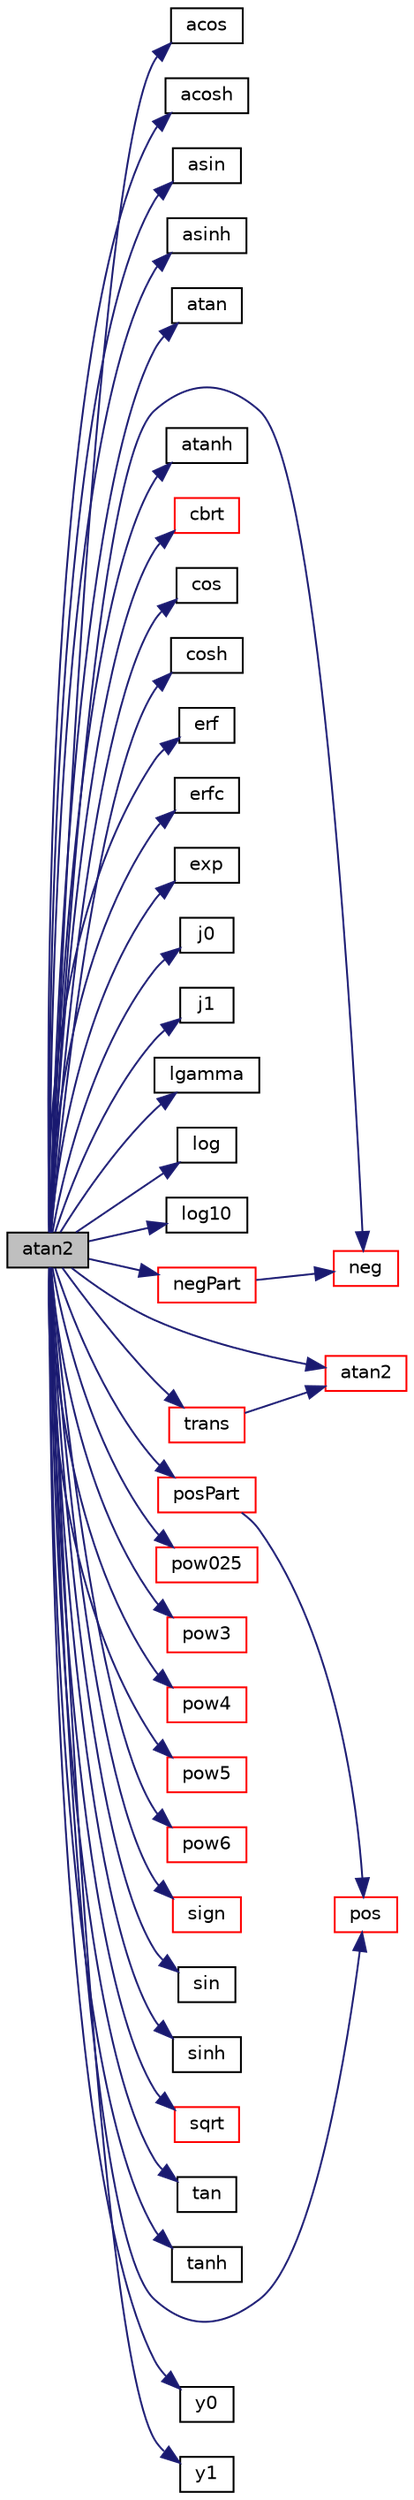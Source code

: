 digraph "atan2"
{
  bgcolor="transparent";
  edge [fontname="Helvetica",fontsize="10",labelfontname="Helvetica",labelfontsize="10"];
  node [fontname="Helvetica",fontsize="10",shape=record];
  rankdir="LR";
  Node1 [label="atan2",height=0.2,width=0.4,color="black", fillcolor="grey75", style="filled", fontcolor="black"];
  Node1 -> Node2 [color="midnightblue",fontsize="10",style="solid",fontname="Helvetica"];
  Node2 [label="acos",height=0.2,width=0.4,color="black",URL="$a10974.html#af1788b4e662ef398105742fd8bc861fc"];
  Node1 -> Node3 [color="midnightblue",fontsize="10",style="solid",fontname="Helvetica"];
  Node3 [label="acosh",height=0.2,width=0.4,color="black",URL="$a10974.html#a7ee7684456285ef2d4ad2bfc1acc70eb"];
  Node1 -> Node4 [color="midnightblue",fontsize="10",style="solid",fontname="Helvetica"];
  Node4 [label="asin",height=0.2,width=0.4,color="black",URL="$a10974.html#a0f833aaca51130190a5001a7e5392f8a"];
  Node1 -> Node5 [color="midnightblue",fontsize="10",style="solid",fontname="Helvetica"];
  Node5 [label="asinh",height=0.2,width=0.4,color="black",URL="$a10974.html#afc919e4571e2718bd0928d9fe9fe05d9"];
  Node1 -> Node6 [color="midnightblue",fontsize="10",style="solid",fontname="Helvetica"];
  Node6 [label="atan",height=0.2,width=0.4,color="black",URL="$a10974.html#ad6eae891a1f3036557375a5820d2aedd"];
  Node1 -> Node7 [color="midnightblue",fontsize="10",style="solid",fontname="Helvetica"];
  Node7 [label="atan2",height=0.2,width=0.4,color="red",URL="$a10974.html#a7c3244436f5bb68e49184c00b86ccc8d"];
  Node1 -> Node8 [color="midnightblue",fontsize="10",style="solid",fontname="Helvetica"];
  Node8 [label="atanh",height=0.2,width=0.4,color="black",URL="$a10974.html#ab0b04d3c17f60b6d0e1b94965732788a"];
  Node1 -> Node9 [color="midnightblue",fontsize="10",style="solid",fontname="Helvetica"];
  Node9 [label="cbrt",height=0.2,width=0.4,color="red",URL="$a10974.html#aca0b7feea326c0e1e9e04078a319d019"];
  Node1 -> Node10 [color="midnightblue",fontsize="10",style="solid",fontname="Helvetica"];
  Node10 [label="cos",height=0.2,width=0.4,color="black",URL="$a10974.html#aebb41a148f7cf44b63e12f69e487e49f"];
  Node1 -> Node11 [color="midnightblue",fontsize="10",style="solid",fontname="Helvetica"];
  Node11 [label="cosh",height=0.2,width=0.4,color="black",URL="$a10974.html#a3932d96c91c4cd6e04cf952338e7b5db"];
  Node1 -> Node12 [color="midnightblue",fontsize="10",style="solid",fontname="Helvetica"];
  Node12 [label="erf",height=0.2,width=0.4,color="black",URL="$a10974.html#a4ca8212bed8b44f128676f95c4d62bf3"];
  Node1 -> Node13 [color="midnightblue",fontsize="10",style="solid",fontname="Helvetica"];
  Node13 [label="erfc",height=0.2,width=0.4,color="black",URL="$a10974.html#a0bf32f01fb2ed3b691fdcd0bd8b182df"];
  Node1 -> Node14 [color="midnightblue",fontsize="10",style="solid",fontname="Helvetica"];
  Node14 [label="exp",height=0.2,width=0.4,color="black",URL="$a10974.html#a12bca6c677fcf0977532179c3cb9bb89"];
  Node1 -> Node15 [color="midnightblue",fontsize="10",style="solid",fontname="Helvetica"];
  Node15 [label="j0",height=0.2,width=0.4,color="black",URL="$a10974.html#af49d6e159102d039821a05477b87e44e"];
  Node1 -> Node16 [color="midnightblue",fontsize="10",style="solid",fontname="Helvetica"];
  Node16 [label="j1",height=0.2,width=0.4,color="black",URL="$a10974.html#a2c78c31adb3b8f2a95560d188aecdbec"];
  Node1 -> Node17 [color="midnightblue",fontsize="10",style="solid",fontname="Helvetica"];
  Node17 [label="lgamma",height=0.2,width=0.4,color="black",URL="$a10974.html#a26ec6e5e1885acc36bdb70464a4d694e"];
  Node1 -> Node18 [color="midnightblue",fontsize="10",style="solid",fontname="Helvetica"];
  Node18 [label="log",height=0.2,width=0.4,color="black",URL="$a10974.html#a6e89590da9859ad497977e08f110d4b5"];
  Node1 -> Node19 [color="midnightblue",fontsize="10",style="solid",fontname="Helvetica"];
  Node19 [label="log10",height=0.2,width=0.4,color="black",URL="$a10974.html#a58a2d0da0179f2ae967ab96f82818a3b"];
  Node1 -> Node20 [color="midnightblue",fontsize="10",style="solid",fontname="Helvetica"];
  Node20 [label="neg",height=0.2,width=0.4,color="red",URL="$a10974.html#aad5b44612e484eb87fcea79a3d19ee04"];
  Node1 -> Node21 [color="midnightblue",fontsize="10",style="solid",fontname="Helvetica"];
  Node21 [label="negPart",height=0.2,width=0.4,color="red",URL="$a10974.html#a7eb48153d967d618826a27dd19d4a0de"];
  Node21 -> Node20 [color="midnightblue",fontsize="10",style="solid",fontname="Helvetica"];
  Node1 -> Node22 [color="midnightblue",fontsize="10",style="solid",fontname="Helvetica"];
  Node22 [label="pos",height=0.2,width=0.4,color="red",URL="$a10974.html#a09a190b59f3d01b258bca0fa964a6212"];
  Node1 -> Node23 [color="midnightblue",fontsize="10",style="solid",fontname="Helvetica"];
  Node23 [label="posPart",height=0.2,width=0.4,color="red",URL="$a10974.html#aec8f030747cb95b213dcfbfc30a43abb"];
  Node23 -> Node22 [color="midnightblue",fontsize="10",style="solid",fontname="Helvetica"];
  Node1 -> Node24 [color="midnightblue",fontsize="10",style="solid",fontname="Helvetica"];
  Node24 [label="pow025",height=0.2,width=0.4,color="red",URL="$a10974.html#af8d7dc24dfce32ee37c1210e616966e1"];
  Node1 -> Node25 [color="midnightblue",fontsize="10",style="solid",fontname="Helvetica"];
  Node25 [label="pow3",height=0.2,width=0.4,color="red",URL="$a10974.html#a2e8f5d970ee4fb466536c3c46bae91fe"];
  Node1 -> Node26 [color="midnightblue",fontsize="10",style="solid",fontname="Helvetica"];
  Node26 [label="pow4",height=0.2,width=0.4,color="red",URL="$a10974.html#aa0ae321d4861170e35fbb938636a4f40"];
  Node1 -> Node27 [color="midnightblue",fontsize="10",style="solid",fontname="Helvetica"];
  Node27 [label="pow5",height=0.2,width=0.4,color="red",URL="$a10974.html#a0b7dcaa096eb70c9f06d6301a7948bfb"];
  Node1 -> Node28 [color="midnightblue",fontsize="10",style="solid",fontname="Helvetica"];
  Node28 [label="pow6",height=0.2,width=0.4,color="red",URL="$a10974.html#a04b4396e0871b6db3334ced48a96b80f"];
  Node1 -> Node29 [color="midnightblue",fontsize="10",style="solid",fontname="Helvetica"];
  Node29 [label="sign",height=0.2,width=0.4,color="red",URL="$a10974.html#a221fd301d6c49c5bd4a6c0f5ccb893b2"];
  Node1 -> Node30 [color="midnightblue",fontsize="10",style="solid",fontname="Helvetica"];
  Node30 [label="sin",height=0.2,width=0.4,color="black",URL="$a10974.html#a4517d680df5510934705011b30dcefa6"];
  Node1 -> Node31 [color="midnightblue",fontsize="10",style="solid",fontname="Helvetica"];
  Node31 [label="sinh",height=0.2,width=0.4,color="black",URL="$a10974.html#a529b9d349b19d5d174fb59f2596f8c43"];
  Node1 -> Node32 [color="midnightblue",fontsize="10",style="solid",fontname="Helvetica"];
  Node32 [label="sqrt",height=0.2,width=0.4,color="red",URL="$a10974.html#a8616bd62eebf2342a80222fecb1bda71"];
  Node1 -> Node33 [color="midnightblue",fontsize="10",style="solid",fontname="Helvetica"];
  Node33 [label="tan",height=0.2,width=0.4,color="black",URL="$a10974.html#a18940c864aa0256e0d61061dbfe23243"];
  Node1 -> Node34 [color="midnightblue",fontsize="10",style="solid",fontname="Helvetica"];
  Node34 [label="tanh",height=0.2,width=0.4,color="black",URL="$a10974.html#a495b8b73fde3fbf83457f43628cc4087"];
  Node1 -> Node35 [color="midnightblue",fontsize="10",style="solid",fontname="Helvetica"];
  Node35 [label="trans",height=0.2,width=0.4,color="red",URL="$a10974.html#ae3ae6916fa018cc7c58227b7cea31055"];
  Node35 -> Node7 [color="midnightblue",fontsize="10",style="solid",fontname="Helvetica"];
  Node1 -> Node36 [color="midnightblue",fontsize="10",style="solid",fontname="Helvetica"];
  Node36 [label="y0",height=0.2,width=0.4,color="black",URL="$a10974.html#a30cc5927b23ad62902bfeab8cc64ef1b"];
  Node1 -> Node37 [color="midnightblue",fontsize="10",style="solid",fontname="Helvetica"];
  Node37 [label="y1",height=0.2,width=0.4,color="black",URL="$a10974.html#a7e98eb36b7cdbd7648def4d7b3fbe0a7"];
}
